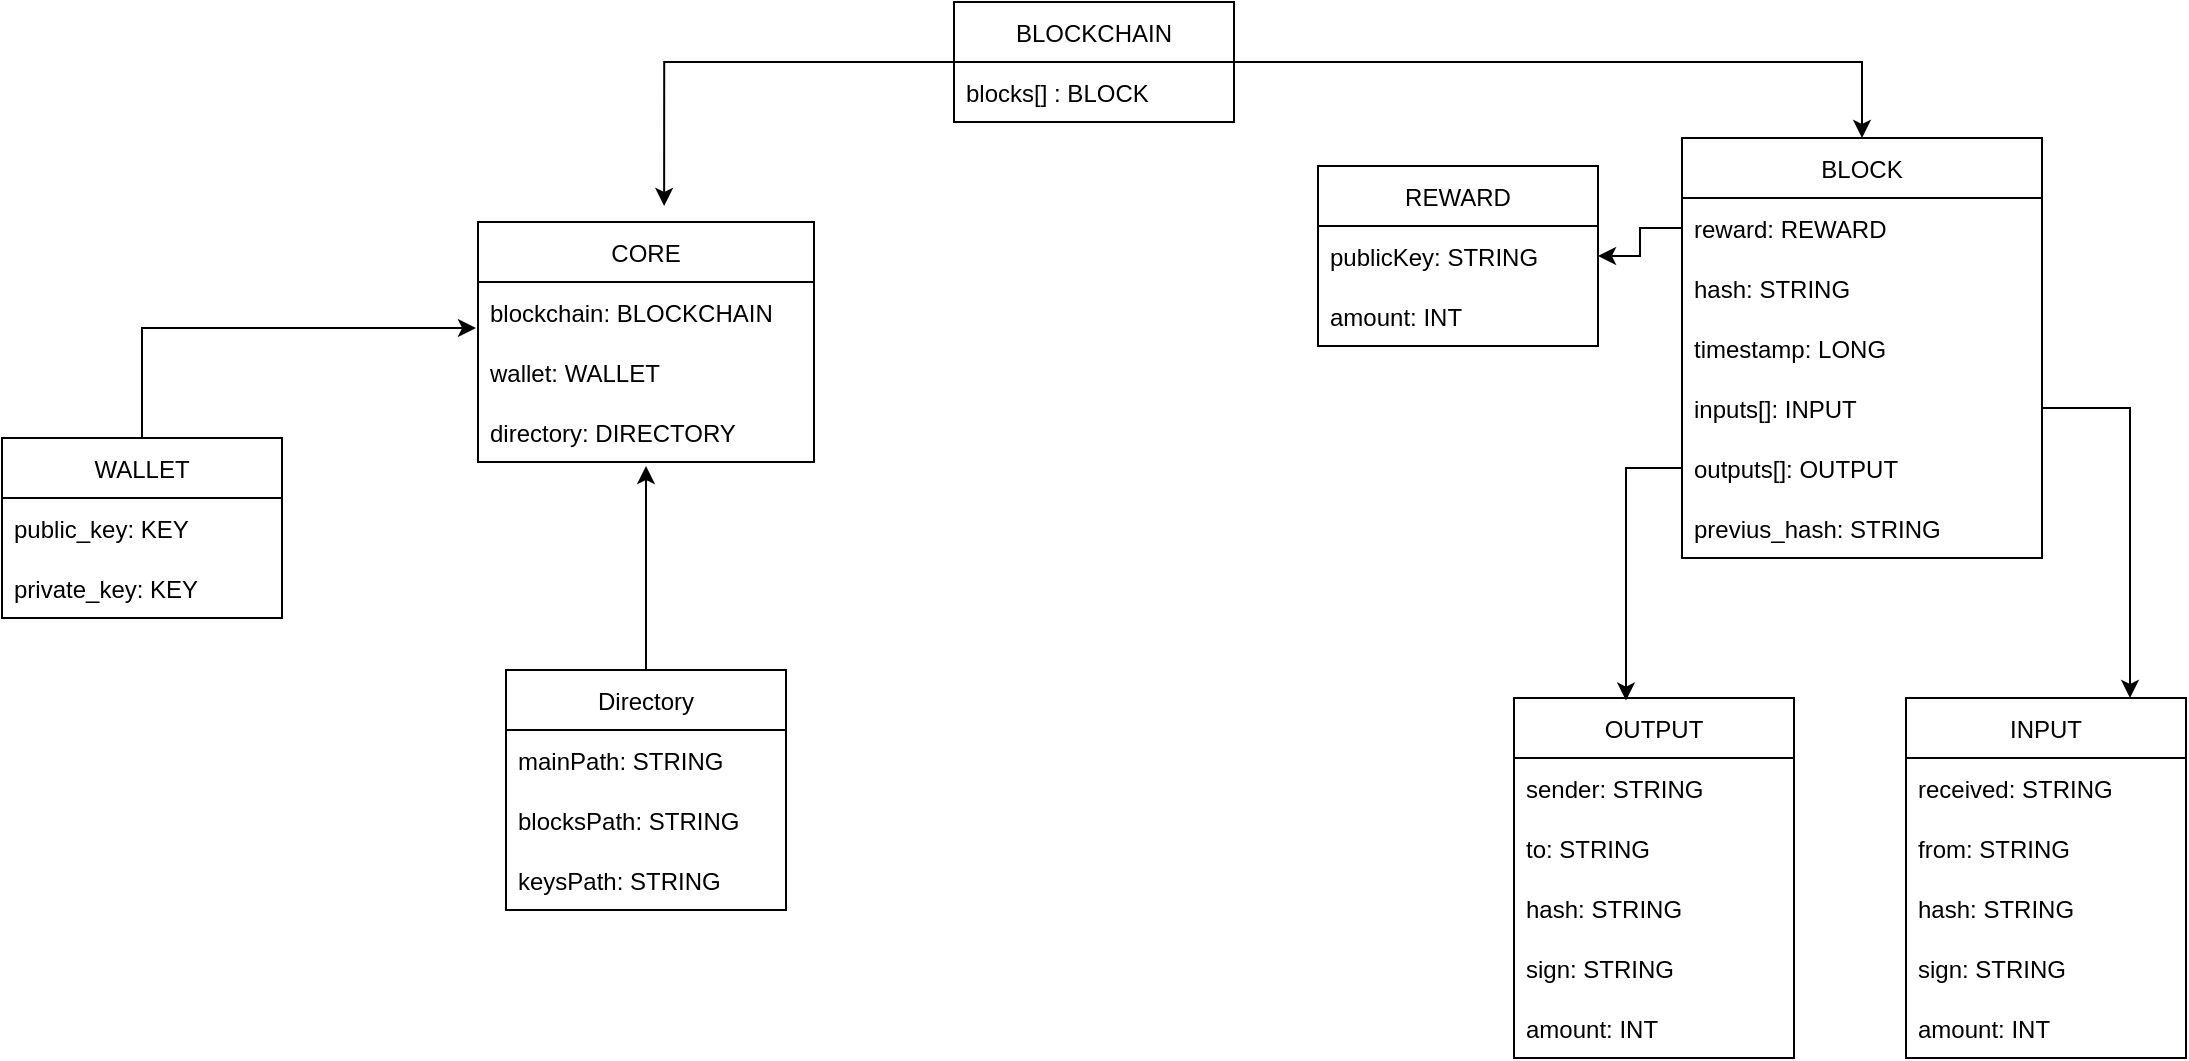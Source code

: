<mxfile>
    <diagram id="W5becWD3PUizKSpLovLV" name="Pagina-1">
        <mxGraphModel dx="1118" dy="534" grid="1" gridSize="14" guides="1" tooltips="1" connect="1" arrows="1" fold="1" page="1" pageScale="1" pageWidth="1200" pageHeight="1600" math="0" shadow="0">
            <root>
                <mxCell id="0"/>
                <mxCell id="1" parent="0"/>
                <mxCell id="qwc8k016OjTiB0bhJjBL-48" style="edgeStyle=orthogonalEdgeStyle;rounded=0;orthogonalLoop=1;jettySize=auto;html=1;" parent="1" source="qwc8k016OjTiB0bhJjBL-1" target="qwc8k016OjTiB0bhJjBL-6" edge="1">
                    <mxGeometry relative="1" as="geometry"/>
                </mxCell>
                <mxCell id="qwc8k016OjTiB0bhJjBL-61" style="edgeStyle=orthogonalEdgeStyle;rounded=0;orthogonalLoop=1;jettySize=auto;html=1;entryX=0.554;entryY=-0.067;entryDx=0;entryDy=0;entryPerimeter=0;" parent="1" source="qwc8k016OjTiB0bhJjBL-1" target="qwc8k016OjTiB0bhJjBL-54" edge="1">
                    <mxGeometry relative="1" as="geometry"/>
                </mxCell>
                <mxCell id="qwc8k016OjTiB0bhJjBL-1" value="BLOCKCHAIN" style="swimlane;fontStyle=0;childLayout=stackLayout;horizontal=1;startSize=30;horizontalStack=0;resizeParent=1;resizeParentMax=0;resizeLast=0;collapsible=1;marginBottom=0;" parent="1" vertex="1">
                    <mxGeometry x="560" y="30" width="140" height="60" as="geometry"/>
                </mxCell>
                <mxCell id="qwc8k016OjTiB0bhJjBL-2" value="blocks[] : BLOCK" style="text;strokeColor=none;fillColor=none;align=left;verticalAlign=middle;spacingLeft=4;spacingRight=4;overflow=hidden;points=[[0,0.5],[1,0.5]];portConstraint=eastwest;rotatable=0;" parent="qwc8k016OjTiB0bhJjBL-1" vertex="1">
                    <mxGeometry y="30" width="140" height="30" as="geometry"/>
                </mxCell>
                <mxCell id="qwc8k016OjTiB0bhJjBL-6" value="BLOCK" style="swimlane;fontStyle=0;childLayout=stackLayout;horizontal=1;startSize=30;horizontalStack=0;resizeParent=1;resizeParentMax=0;resizeLast=0;collapsible=1;marginBottom=0;" parent="1" vertex="1">
                    <mxGeometry x="924" y="98" width="180" height="210" as="geometry"/>
                </mxCell>
                <mxCell id="qwc8k016OjTiB0bhJjBL-7" value="reward: REWARD" style="text;strokeColor=none;fillColor=none;align=left;verticalAlign=middle;spacingLeft=4;spacingRight=4;overflow=hidden;points=[[0,0.5],[1,0.5]];portConstraint=eastwest;rotatable=0;" parent="qwc8k016OjTiB0bhJjBL-6" vertex="1">
                    <mxGeometry y="30" width="180" height="30" as="geometry"/>
                </mxCell>
                <mxCell id="qwc8k016OjTiB0bhJjBL-8" value="hash: STRING" style="text;strokeColor=none;fillColor=none;align=left;verticalAlign=middle;spacingLeft=4;spacingRight=4;overflow=hidden;points=[[0,0.5],[1,0.5]];portConstraint=eastwest;rotatable=0;" parent="qwc8k016OjTiB0bhJjBL-6" vertex="1">
                    <mxGeometry y="60" width="180" height="30" as="geometry"/>
                </mxCell>
                <mxCell id="qwc8k016OjTiB0bhJjBL-9" value="timestamp: LONG" style="text;strokeColor=none;fillColor=none;align=left;verticalAlign=middle;spacingLeft=4;spacingRight=4;overflow=hidden;points=[[0,0.5],[1,0.5]];portConstraint=eastwest;rotatable=0;" parent="qwc8k016OjTiB0bhJjBL-6" vertex="1">
                    <mxGeometry y="90" width="180" height="30" as="geometry"/>
                </mxCell>
                <mxCell id="qwc8k016OjTiB0bhJjBL-10" value="inputs[]: INPUT" style="text;strokeColor=none;fillColor=none;align=left;verticalAlign=middle;spacingLeft=4;spacingRight=4;overflow=hidden;points=[[0,0.5],[1,0.5]];portConstraint=eastwest;rotatable=0;" parent="qwc8k016OjTiB0bhJjBL-6" vertex="1">
                    <mxGeometry y="120" width="180" height="30" as="geometry"/>
                </mxCell>
                <mxCell id="qwc8k016OjTiB0bhJjBL-11" value="outputs[]: OUTPUT" style="text;strokeColor=none;fillColor=none;align=left;verticalAlign=middle;spacingLeft=4;spacingRight=4;overflow=hidden;points=[[0,0.5],[1,0.5]];portConstraint=eastwest;rotatable=0;" parent="qwc8k016OjTiB0bhJjBL-6" vertex="1">
                    <mxGeometry y="150" width="180" height="30" as="geometry"/>
                </mxCell>
                <mxCell id="qwc8k016OjTiB0bhJjBL-12" value="previus_hash: STRING" style="text;strokeColor=none;fillColor=none;align=left;verticalAlign=middle;spacingLeft=4;spacingRight=4;overflow=hidden;points=[[0,0.5],[1,0.5]];portConstraint=eastwest;rotatable=0;" parent="qwc8k016OjTiB0bhJjBL-6" vertex="1">
                    <mxGeometry y="180" width="180" height="30" as="geometry"/>
                </mxCell>
                <mxCell id="qwc8k016OjTiB0bhJjBL-14" value="REWARD" style="swimlane;fontStyle=0;childLayout=stackLayout;horizontal=1;startSize=30;horizontalStack=0;resizeParent=1;resizeParentMax=0;resizeLast=0;collapsible=1;marginBottom=0;" parent="1" vertex="1">
                    <mxGeometry x="742" y="112" width="140" height="90" as="geometry"/>
                </mxCell>
                <mxCell id="qwc8k016OjTiB0bhJjBL-15" value="publicKey: STRING" style="text;strokeColor=none;fillColor=none;align=left;verticalAlign=middle;spacingLeft=4;spacingRight=4;overflow=hidden;points=[[0,0.5],[1,0.5]];portConstraint=eastwest;rotatable=0;" parent="qwc8k016OjTiB0bhJjBL-14" vertex="1">
                    <mxGeometry y="30" width="140" height="30" as="geometry"/>
                </mxCell>
                <mxCell id="2" value="amount: INT" style="text;strokeColor=none;fillColor=none;align=left;verticalAlign=middle;spacingLeft=4;spacingRight=4;overflow=hidden;points=[[0,0.5],[1,0.5]];portConstraint=eastwest;rotatable=0;" vertex="1" parent="qwc8k016OjTiB0bhJjBL-14">
                    <mxGeometry y="60" width="140" height="30" as="geometry"/>
                </mxCell>
                <mxCell id="qwc8k016OjTiB0bhJjBL-26" value="INPUT" style="swimlane;fontStyle=0;childLayout=stackLayout;horizontal=1;startSize=30;horizontalStack=0;resizeParent=1;resizeParentMax=0;resizeLast=0;collapsible=1;marginBottom=0;" parent="1" vertex="1">
                    <mxGeometry x="1036" y="378" width="140" height="180" as="geometry"/>
                </mxCell>
                <mxCell id="qwc8k016OjTiB0bhJjBL-27" value="received: STRING" style="text;strokeColor=none;fillColor=none;align=left;verticalAlign=middle;spacingLeft=4;spacingRight=4;overflow=hidden;points=[[0,0.5],[1,0.5]];portConstraint=eastwest;rotatable=0;" parent="qwc8k016OjTiB0bhJjBL-26" vertex="1">
                    <mxGeometry y="30" width="140" height="30" as="geometry"/>
                </mxCell>
                <mxCell id="qwc8k016OjTiB0bhJjBL-28" value="from: STRING" style="text;strokeColor=none;fillColor=none;align=left;verticalAlign=middle;spacingLeft=4;spacingRight=4;overflow=hidden;points=[[0,0.5],[1,0.5]];portConstraint=eastwest;rotatable=0;" parent="qwc8k016OjTiB0bhJjBL-26" vertex="1">
                    <mxGeometry y="60" width="140" height="30" as="geometry"/>
                </mxCell>
                <mxCell id="qwc8k016OjTiB0bhJjBL-29" value="hash: STRING" style="text;strokeColor=none;fillColor=none;align=left;verticalAlign=middle;spacingLeft=4;spacingRight=4;overflow=hidden;points=[[0,0.5],[1,0.5]];portConstraint=eastwest;rotatable=0;" parent="qwc8k016OjTiB0bhJjBL-26" vertex="1">
                    <mxGeometry y="90" width="140" height="30" as="geometry"/>
                </mxCell>
                <mxCell id="qwc8k016OjTiB0bhJjBL-34" value="sign: STRING" style="text;strokeColor=none;fillColor=none;align=left;verticalAlign=middle;spacingLeft=4;spacingRight=4;overflow=hidden;points=[[0,0.5],[1,0.5]];portConstraint=eastwest;rotatable=0;" parent="qwc8k016OjTiB0bhJjBL-26" vertex="1">
                    <mxGeometry y="120" width="140" height="30" as="geometry"/>
                </mxCell>
                <mxCell id="JAilVoLRGaCYkKMMmL5p-2" value="amount: INT" style="text;strokeColor=none;fillColor=none;align=left;verticalAlign=middle;spacingLeft=4;spacingRight=4;overflow=hidden;points=[[0,0.5],[1,0.5]];portConstraint=eastwest;rotatable=0;" parent="qwc8k016OjTiB0bhJjBL-26" vertex="1">
                    <mxGeometry y="150" width="140" height="30" as="geometry"/>
                </mxCell>
                <mxCell id="qwc8k016OjTiB0bhJjBL-35" value="OUTPUT" style="swimlane;fontStyle=0;childLayout=stackLayout;horizontal=1;startSize=30;horizontalStack=0;resizeParent=1;resizeParentMax=0;resizeLast=0;collapsible=1;marginBottom=0;" parent="1" vertex="1">
                    <mxGeometry x="840" y="378" width="140" height="180" as="geometry"/>
                </mxCell>
                <mxCell id="qwc8k016OjTiB0bhJjBL-36" value="sender: STRING" style="text;strokeColor=none;fillColor=none;align=left;verticalAlign=middle;spacingLeft=4;spacingRight=4;overflow=hidden;points=[[0,0.5],[1,0.5]];portConstraint=eastwest;rotatable=0;" parent="qwc8k016OjTiB0bhJjBL-35" vertex="1">
                    <mxGeometry y="30" width="140" height="30" as="geometry"/>
                </mxCell>
                <mxCell id="qwc8k016OjTiB0bhJjBL-37" value="to: STRING" style="text;strokeColor=none;fillColor=none;align=left;verticalAlign=middle;spacingLeft=4;spacingRight=4;overflow=hidden;points=[[0,0.5],[1,0.5]];portConstraint=eastwest;rotatable=0;" parent="qwc8k016OjTiB0bhJjBL-35" vertex="1">
                    <mxGeometry y="60" width="140" height="30" as="geometry"/>
                </mxCell>
                <mxCell id="qwc8k016OjTiB0bhJjBL-38" value="hash: STRING" style="text;strokeColor=none;fillColor=none;align=left;verticalAlign=middle;spacingLeft=4;spacingRight=4;overflow=hidden;points=[[0,0.5],[1,0.5]];portConstraint=eastwest;rotatable=0;" parent="qwc8k016OjTiB0bhJjBL-35" vertex="1">
                    <mxGeometry y="90" width="140" height="30" as="geometry"/>
                </mxCell>
                <mxCell id="qwc8k016OjTiB0bhJjBL-39" value="sign: STRING" style="text;strokeColor=none;fillColor=none;align=left;verticalAlign=middle;spacingLeft=4;spacingRight=4;overflow=hidden;points=[[0,0.5],[1,0.5]];portConstraint=eastwest;rotatable=0;" parent="qwc8k016OjTiB0bhJjBL-35" vertex="1">
                    <mxGeometry y="120" width="140" height="30" as="geometry"/>
                </mxCell>
                <mxCell id="JAilVoLRGaCYkKMMmL5p-1" value="amount: INT" style="text;strokeColor=none;fillColor=none;align=left;verticalAlign=middle;spacingLeft=4;spacingRight=4;overflow=hidden;points=[[0,0.5],[1,0.5]];portConstraint=eastwest;rotatable=0;" parent="qwc8k016OjTiB0bhJjBL-35" vertex="1">
                    <mxGeometry y="150" width="140" height="30" as="geometry"/>
                </mxCell>
                <mxCell id="qwc8k016OjTiB0bhJjBL-50" style="edgeStyle=orthogonalEdgeStyle;rounded=0;orthogonalLoop=1;jettySize=auto;html=1;entryX=0.4;entryY=0.007;entryDx=0;entryDy=0;entryPerimeter=0;" parent="1" source="qwc8k016OjTiB0bhJjBL-11" target="qwc8k016OjTiB0bhJjBL-35" edge="1">
                    <mxGeometry relative="1" as="geometry"/>
                </mxCell>
                <mxCell id="qwc8k016OjTiB0bhJjBL-51" style="edgeStyle=orthogonalEdgeStyle;rounded=0;orthogonalLoop=1;jettySize=auto;html=1;entryX=0.8;entryY=0;entryDx=0;entryDy=0;entryPerimeter=0;" parent="1" source="qwc8k016OjTiB0bhJjBL-10" target="qwc8k016OjTiB0bhJjBL-26" edge="1">
                    <mxGeometry relative="1" as="geometry"/>
                </mxCell>
                <mxCell id="qwc8k016OjTiB0bhJjBL-52" style="edgeStyle=orthogonalEdgeStyle;rounded=0;orthogonalLoop=1;jettySize=auto;html=1;entryX=1;entryY=0.5;entryDx=0;entryDy=0;" parent="1" source="qwc8k016OjTiB0bhJjBL-7" target="qwc8k016OjTiB0bhJjBL-15" edge="1">
                    <mxGeometry relative="1" as="geometry"/>
                </mxCell>
                <mxCell id="qwc8k016OjTiB0bhJjBL-54" value="CORE" style="swimlane;fontStyle=0;childLayout=stackLayout;horizontal=1;startSize=30;horizontalStack=0;resizeParent=1;resizeParentMax=0;resizeLast=0;collapsible=1;marginBottom=0;" parent="1" vertex="1">
                    <mxGeometry x="322" y="140" width="168" height="120" as="geometry"/>
                </mxCell>
                <mxCell id="qwc8k016OjTiB0bhJjBL-55" value="blockchain: BLOCKCHAIN" style="text;strokeColor=none;fillColor=none;align=left;verticalAlign=middle;spacingLeft=4;spacingRight=4;overflow=hidden;points=[[0,0.5],[1,0.5]];portConstraint=eastwest;rotatable=0;" parent="qwc8k016OjTiB0bhJjBL-54" vertex="1">
                    <mxGeometry y="30" width="168" height="30" as="geometry"/>
                </mxCell>
                <mxCell id="qwc8k016OjTiB0bhJjBL-62" value="wallet: WALLET" style="text;strokeColor=none;fillColor=none;align=left;verticalAlign=middle;spacingLeft=4;spacingRight=4;overflow=hidden;points=[[0,0.5],[1,0.5]];portConstraint=eastwest;rotatable=0;" parent="qwc8k016OjTiB0bhJjBL-54" vertex="1">
                    <mxGeometry y="60" width="168" height="30" as="geometry"/>
                </mxCell>
                <mxCell id="11" value="directory: DIRECTORY" style="text;strokeColor=none;fillColor=none;align=left;verticalAlign=middle;spacingLeft=4;spacingRight=4;overflow=hidden;points=[[0,0.5],[1,0.5]];portConstraint=eastwest;rotatable=0;" vertex="1" parent="qwc8k016OjTiB0bhJjBL-54">
                    <mxGeometry y="90" width="168" height="30" as="geometry"/>
                </mxCell>
                <mxCell id="qwc8k016OjTiB0bhJjBL-67" style="edgeStyle=orthogonalEdgeStyle;rounded=0;orthogonalLoop=1;jettySize=auto;html=1;entryX=-0.006;entryY=0.767;entryDx=0;entryDy=0;entryPerimeter=0;" parent="1" source="qwc8k016OjTiB0bhJjBL-63" target="qwc8k016OjTiB0bhJjBL-55" edge="1">
                    <mxGeometry relative="1" as="geometry"/>
                </mxCell>
                <mxCell id="qwc8k016OjTiB0bhJjBL-63" value="WALLET" style="swimlane;fontStyle=0;childLayout=stackLayout;horizontal=1;startSize=30;horizontalStack=0;resizeParent=1;resizeParentMax=0;resizeLast=0;collapsible=1;marginBottom=0;" parent="1" vertex="1">
                    <mxGeometry x="84" y="248" width="140" height="90" as="geometry"/>
                </mxCell>
                <mxCell id="qwc8k016OjTiB0bhJjBL-64" value="public_key: KEY" style="text;strokeColor=none;fillColor=none;align=left;verticalAlign=middle;spacingLeft=4;spacingRight=4;overflow=hidden;points=[[0,0.5],[1,0.5]];portConstraint=eastwest;rotatable=0;" parent="qwc8k016OjTiB0bhJjBL-63" vertex="1">
                    <mxGeometry y="30" width="140" height="30" as="geometry"/>
                </mxCell>
                <mxCell id="qwc8k016OjTiB0bhJjBL-65" value="private_key: KEY" style="text;strokeColor=none;fillColor=none;align=left;verticalAlign=middle;spacingLeft=4;spacingRight=4;overflow=hidden;points=[[0,0.5],[1,0.5]];portConstraint=eastwest;rotatable=0;" parent="qwc8k016OjTiB0bhJjBL-63" vertex="1">
                    <mxGeometry y="60" width="140" height="30" as="geometry"/>
                </mxCell>
                <mxCell id="14" style="edgeStyle=none;html=1;entryX=0.5;entryY=1.067;entryDx=0;entryDy=0;entryPerimeter=0;" edge="1" parent="1" source="7" target="11">
                    <mxGeometry relative="1" as="geometry"/>
                </mxCell>
                <mxCell id="7" value="Directory" style="swimlane;fontStyle=0;childLayout=stackLayout;horizontal=1;startSize=30;horizontalStack=0;resizeParent=1;resizeParentMax=0;resizeLast=0;collapsible=1;marginBottom=0;" vertex="1" parent="1">
                    <mxGeometry x="336" y="364" width="140" height="120" as="geometry"/>
                </mxCell>
                <mxCell id="8" value="mainPath: STRING" style="text;strokeColor=none;fillColor=none;align=left;verticalAlign=middle;spacingLeft=4;spacingRight=4;overflow=hidden;points=[[0,0.5],[1,0.5]];portConstraint=eastwest;rotatable=0;" vertex="1" parent="7">
                    <mxGeometry y="30" width="140" height="30" as="geometry"/>
                </mxCell>
                <mxCell id="9" value="blocksPath: STRING" style="text;strokeColor=none;fillColor=none;align=left;verticalAlign=middle;spacingLeft=4;spacingRight=4;overflow=hidden;points=[[0,0.5],[1,0.5]];portConstraint=eastwest;rotatable=0;" vertex="1" parent="7">
                    <mxGeometry y="60" width="140" height="30" as="geometry"/>
                </mxCell>
                <mxCell id="10" value="keysPath: STRING" style="text;strokeColor=none;fillColor=none;align=left;verticalAlign=middle;spacingLeft=4;spacingRight=4;overflow=hidden;points=[[0,0.5],[1,0.5]];portConstraint=eastwest;rotatable=0;" vertex="1" parent="7">
                    <mxGeometry y="90" width="140" height="30" as="geometry"/>
                </mxCell>
            </root>
        </mxGraphModel>
    </diagram>
</mxfile>